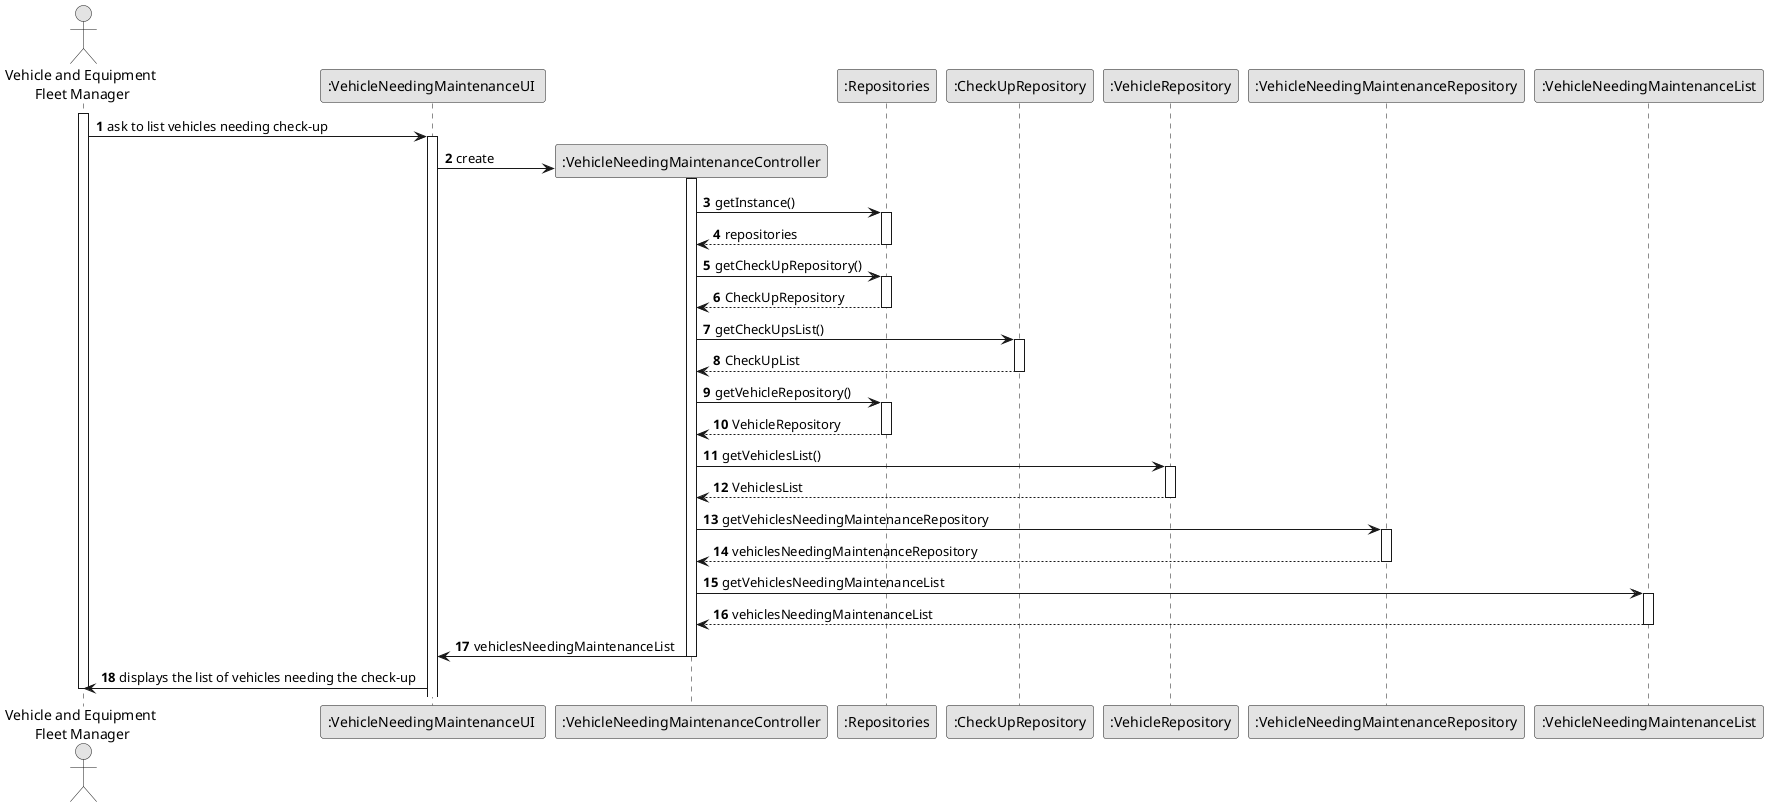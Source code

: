 @startuml
skinparam monochrome true
skinparam packageStyle rectangle
skinparam shadowing false

autonumber

actor "Vehicle and Equipment\n Fleet Manager" as VFM
participant ":VehicleNeedingMaintenanceUI " as UI
participant ":VehicleNeedingMaintenanceController" as CTRL
participant ":Repositories" as RepositorySingleton
participant ":CheckUpRepository" as CheckUpRepository
participant ":VehicleRepository" as VR
participant ":VehicleNeedingMaintenanceRepository" as MaintenanceRep
participant ":VehicleNeedingMaintenanceList" as MaintenanceList

activate VFM

        VFM -> UI : ask to list vehicles needing check-up

        activate UI

            UI -> CTRL** : create

            activate CTRL

                CTRL -> RepositorySingleton : getInstance()
                activate RepositorySingleton

                    RepositorySingleton --> CTRL: repositories

                deactivate RepositorySingleton

                CTRL -> RepositorySingleton : getCheckUpRepository()

                activate RepositorySingleton

                    RepositorySingleton --> CTRL: CheckUpRepository

               deactivate RepositorySingleton

                    CTRL -> CheckUpRepository : getCheckUpsList()

               activate CheckUpRepository

               CheckUpRepository --> CTRL: CheckUpList

               deactivate CheckUpRepository

                deactivate CheckUpRepository

                              deactivate RepositorySingleton

                              CTRL -> RepositorySingleton : getVehicleRepository()

                              activate RepositorySingleton

                                  RepositorySingleton --> CTRL: VehicleRepository

                             deactivate RepositorySingleton

                              CTRL -> VR : getVehiclesList()

                              activate VR

                              VR --> CTRL: VehiclesList

                              deactivate VR

                             CTRL -> MaintenanceRep: getVehiclesNeedingMaintenanceRepository

                              activate MaintenanceRep

                             MaintenanceRep --> CTRL: vehiclesNeedingMaintenanceRepository

                              deactivate MaintenanceRep

                              CTRL -> MaintenanceList: getVehiclesNeedingMaintenanceList

                              activate MaintenanceList

                              MaintenanceList --> CTRL: vehiclesNeedingMaintenanceList

                              deactivate MaintenanceList

                              CTRL -> UI : vehiclesNeedingMaintenanceList

                          deactivate CTRL

                UI -> VFM : displays the list of vehicles needing the check-up

deactivate VFM

@enduml